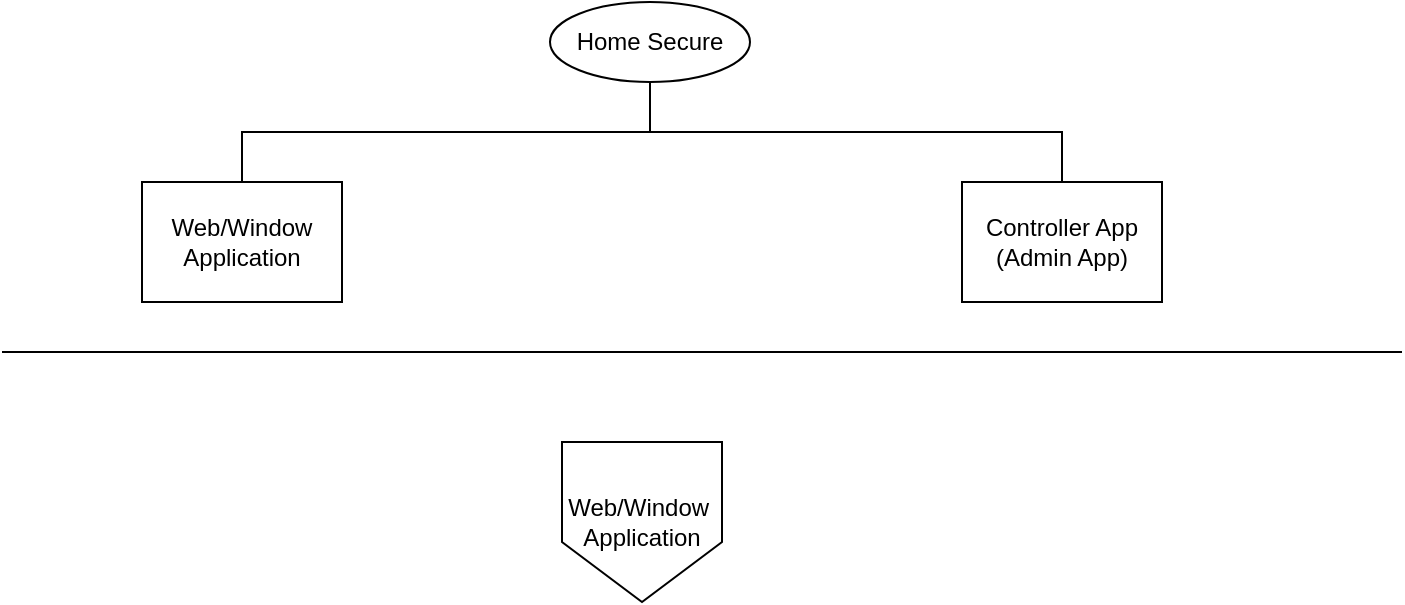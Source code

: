 <mxfile version="20.6.0" type="github">
  <diagram id="QhIaB1dH1RrOR36_XKA_" name="Page-1">
    <mxGraphModel dx="868" dy="450" grid="1" gridSize="10" guides="1" tooltips="1" connect="1" arrows="1" fold="1" page="1" pageScale="1" pageWidth="827" pageHeight="1169" math="0" shadow="0">
      <root>
        <mxCell id="0" />
        <mxCell id="1" parent="0" />
        <mxCell id="e61mhTK_xHsi6u71PIFe-1" value="Home Secure" style="ellipse;whiteSpace=wrap;html=1;align=center;newEdgeStyle={&quot;edgeStyle&quot;:&quot;entityRelationEdgeStyle&quot;,&quot;startArrow&quot;:&quot;none&quot;,&quot;endArrow&quot;:&quot;none&quot;,&quot;segment&quot;:10,&quot;curved&quot;:1};treeFolding=1;treeMoving=1;" vertex="1" parent="1">
          <mxGeometry x="364" y="30" width="100" height="40" as="geometry" />
        </mxCell>
        <mxCell id="e61mhTK_xHsi6u71PIFe-2" value="Controller App (Admin App)" style="whiteSpace=wrap;html=1;align=center;verticalAlign=middle;treeFolding=1;treeMoving=1;newEdgeStyle={&quot;edgeStyle&quot;:&quot;elbowEdgeStyle&quot;,&quot;startArrow&quot;:&quot;none&quot;,&quot;endArrow&quot;:&quot;none&quot;};" vertex="1" parent="1">
          <mxGeometry x="570" y="120" width="100" height="60" as="geometry" />
        </mxCell>
        <mxCell id="e61mhTK_xHsi6u71PIFe-3" value="" style="edgeStyle=elbowEdgeStyle;elbow=vertical;startArrow=none;endArrow=none;rounded=0;" edge="1" target="e61mhTK_xHsi6u71PIFe-2" parent="1">
          <mxGeometry relative="1" as="geometry">
            <mxPoint x="414" y="70" as="sourcePoint" />
          </mxGeometry>
        </mxCell>
        <mxCell id="e61mhTK_xHsi6u71PIFe-5" value="" style="edgeStyle=elbowEdgeStyle;elbow=vertical;startArrow=none;endArrow=none;rounded=0;" edge="1" target="e61mhTK_xHsi6u71PIFe-4" parent="1">
          <mxGeometry relative="1" as="geometry">
            <mxPoint x="414" y="70" as="sourcePoint" />
          </mxGeometry>
        </mxCell>
        <mxCell id="e61mhTK_xHsi6u71PIFe-4" value="Web/Window Application" style="whiteSpace=wrap;html=1;align=center;verticalAlign=middle;treeFolding=1;treeMoving=1;newEdgeStyle={&quot;edgeStyle&quot;:&quot;elbowEdgeStyle&quot;,&quot;startArrow&quot;:&quot;none&quot;,&quot;endArrow&quot;:&quot;none&quot;};fontFamily=Helvetica;" vertex="1" parent="1">
          <mxGeometry x="160" y="120" width="100" height="60" as="geometry" />
        </mxCell>
        <mxCell id="e61mhTK_xHsi6u71PIFe-7" value="" style="line;strokeWidth=1;fillColor=none;align=left;verticalAlign=middle;spacingTop=-1;spacingLeft=3;spacingRight=3;rotatable=0;labelPosition=right;points=[];portConstraint=eastwest;strokeColor=inherit;fontFamily=Helvetica;" vertex="1" parent="1">
          <mxGeometry x="90" y="120" width="700" height="170" as="geometry" />
        </mxCell>
        <mxCell id="e61mhTK_xHsi6u71PIFe-9" value="Web/Window&amp;nbsp;&lt;br&gt;Application" style="shape=offPageConnector;whiteSpace=wrap;html=1;fontFamily=Helvetica;" vertex="1" parent="1">
          <mxGeometry x="370" y="250" width="80" height="80" as="geometry" />
        </mxCell>
      </root>
    </mxGraphModel>
  </diagram>
</mxfile>
